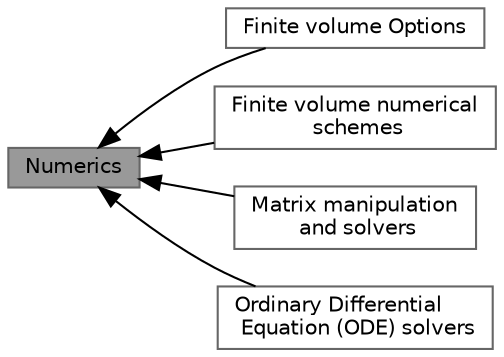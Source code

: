 digraph "Numerics"
{
 // LATEX_PDF_SIZE
  bgcolor="transparent";
  edge [fontname=Helvetica,fontsize=10,labelfontname=Helvetica,labelfontsize=10];
  node [fontname=Helvetica,fontsize=10,shape=box,height=0.2,width=0.4];
  rankdir=LR;
  Node2 [id="Node000002",label="Finite volume Options",height=0.2,width=0.4,color="grey40", fillcolor="white", style="filled",URL="$group__grpFvOptions.html",tooltip=" "];
  Node3 [id="Node000003",label="Finite volume numerical\l schemes",height=0.2,width=0.4,color="grey40", fillcolor="white", style="filled",URL="$group__grpFvSchemes.html",tooltip=" "];
  Node4 [id="Node000004",label="Matrix manipulation\l and solvers",height=0.2,width=0.4,color="grey40", fillcolor="white", style="filled",URL="$group__grpLduMatrix.html",tooltip=" "];
  Node1 [id="Node000001",label="Numerics",height=0.2,width=0.4,color="gray40", fillcolor="grey60", style="filled", fontcolor="black",tooltip=" "];
  Node5 [id="Node000005",label="Ordinary Differential\l Equation (ODE) solvers",height=0.2,width=0.4,color="grey40", fillcolor="white", style="filled",URL="$group__grpODESolvers.html",tooltip=" "];
  Node1->Node2 [shape=plaintext, dir="back", style="solid"];
  Node1->Node3 [shape=plaintext, dir="back", style="solid"];
  Node1->Node4 [shape=plaintext, dir="back", style="solid"];
  Node1->Node5 [shape=plaintext, dir="back", style="solid"];
}
